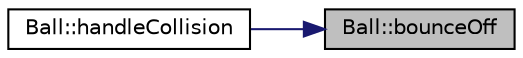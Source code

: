 digraph "Ball::bounceOff"
{
 // LATEX_PDF_SIZE
  edge [fontname="Helvetica",fontsize="10",labelfontname="Helvetica",labelfontsize="10"];
  node [fontname="Helvetica",fontsize="10",shape=record];
  rankdir="RL";
  Node1 [label="Ball::bounceOff",height=0.2,width=0.4,color="black", fillcolor="grey75", style="filled", fontcolor="black",tooltip=" "];
  Node1 -> Node2 [dir="back",color="midnightblue",fontsize="10",style="solid",fontname="Helvetica"];
  Node2 [label="Ball::handleCollision",height=0.2,width=0.4,color="black", fillcolor="white", style="filled",URL="$class_ball.html#adea02eee543227cd9dd03779a3cdded4",tooltip=" "];
}

